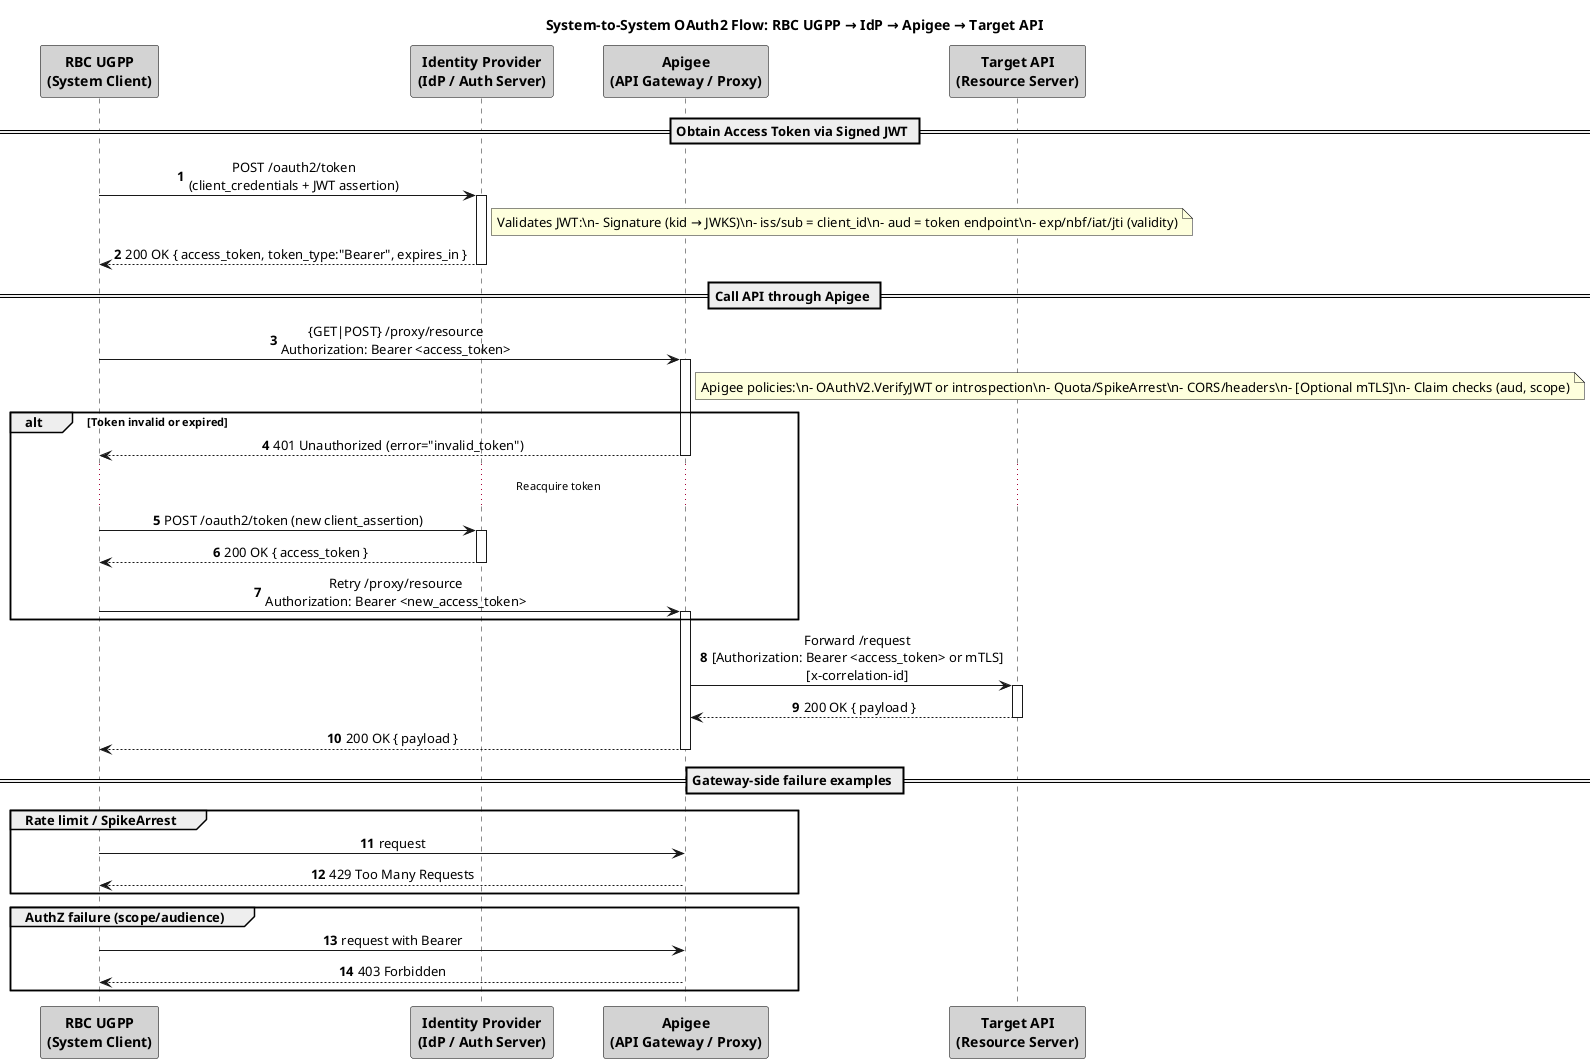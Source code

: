 @startuml
title System-to-System OAuth2 Flow: RBC UGPP → IdP → Apigee → Target API

autonumber
skinparam sequenceArrowThickness 1
skinparam sequenceMessageAlign center
skinparam ParticipantPadding 20
skinparam BoxPadding 10
skinparam ResponseMessageBelowArrow true
skinparam participant {
  BorderColor Black
  BackgroundColor LightGray
  FontStyle bold
}

participant "RBC UGPP\n(System Client)" as UGPP
participant "Identity Provider\n(IdP / Auth Server)" as IDP
participant "Apigee\n(API Gateway / Proxy)" as APIGEE
participant "Target API\n(Resource Server)" as API

== Obtain Access Token via Signed JWT ==
UGPP -> IDP: POST /oauth2/token\n(client_credentials + JWT assertion)
activate IDP
note right of IDP
Validates JWT:\n- Signature (kid → JWKS)\n- iss/sub = client_id\n- aud = token endpoint\n- exp/nbf/iat/jti (validity)
end note
IDP --> UGPP: 200 OK { access_token, token_type:"Bearer", expires_in }
deactivate IDP

== Call API through Apigee ==
UGPP -> APIGEE: {GET|POST} /proxy/resource\nAuthorization: Bearer <access_token>
activate APIGEE
note right of APIGEE
Apigee policies:\n- OAuthV2.VerifyJWT or introspection\n- Quota/SpikeArrest\n- CORS/headers\n- [Optional mTLS]\n- Claim checks (aud, scope)
end note

alt Token invalid or expired
  APIGEE --> UGPP: 401 Unauthorized (error="invalid_token")
  deactivate APIGEE

  ... Reacquire token ...
  UGPP -> IDP: POST /oauth2/token (new client_assertion)
  activate IDP
  IDP --> UGPP: 200 OK { access_token }
  deactivate IDP

  UGPP -> APIGEE: Retry /proxy/resource\nAuthorization: Bearer <new_access_token>
  activate APIGEE
end

APIGEE -> API: Forward /request\n[Authorization: Bearer <access_token> or mTLS]\n[x-correlation-id]
activate API
API --> APIGEE: 200 OK { payload }
deactivate API

APIGEE --> UGPP: 200 OK { payload }
deactivate APIGEE

== Gateway-side failure examples ==
group Rate limit / SpikeArrest
  UGPP -> APIGEE: request
  APIGEE --> UGPP: 429 Too Many Requests
end
group AuthZ failure (scope/audience)
  UGPP -> APIGEE: request with Bearer
  APIGEE --> UGPP: 403 Forbidden
end

@enduml